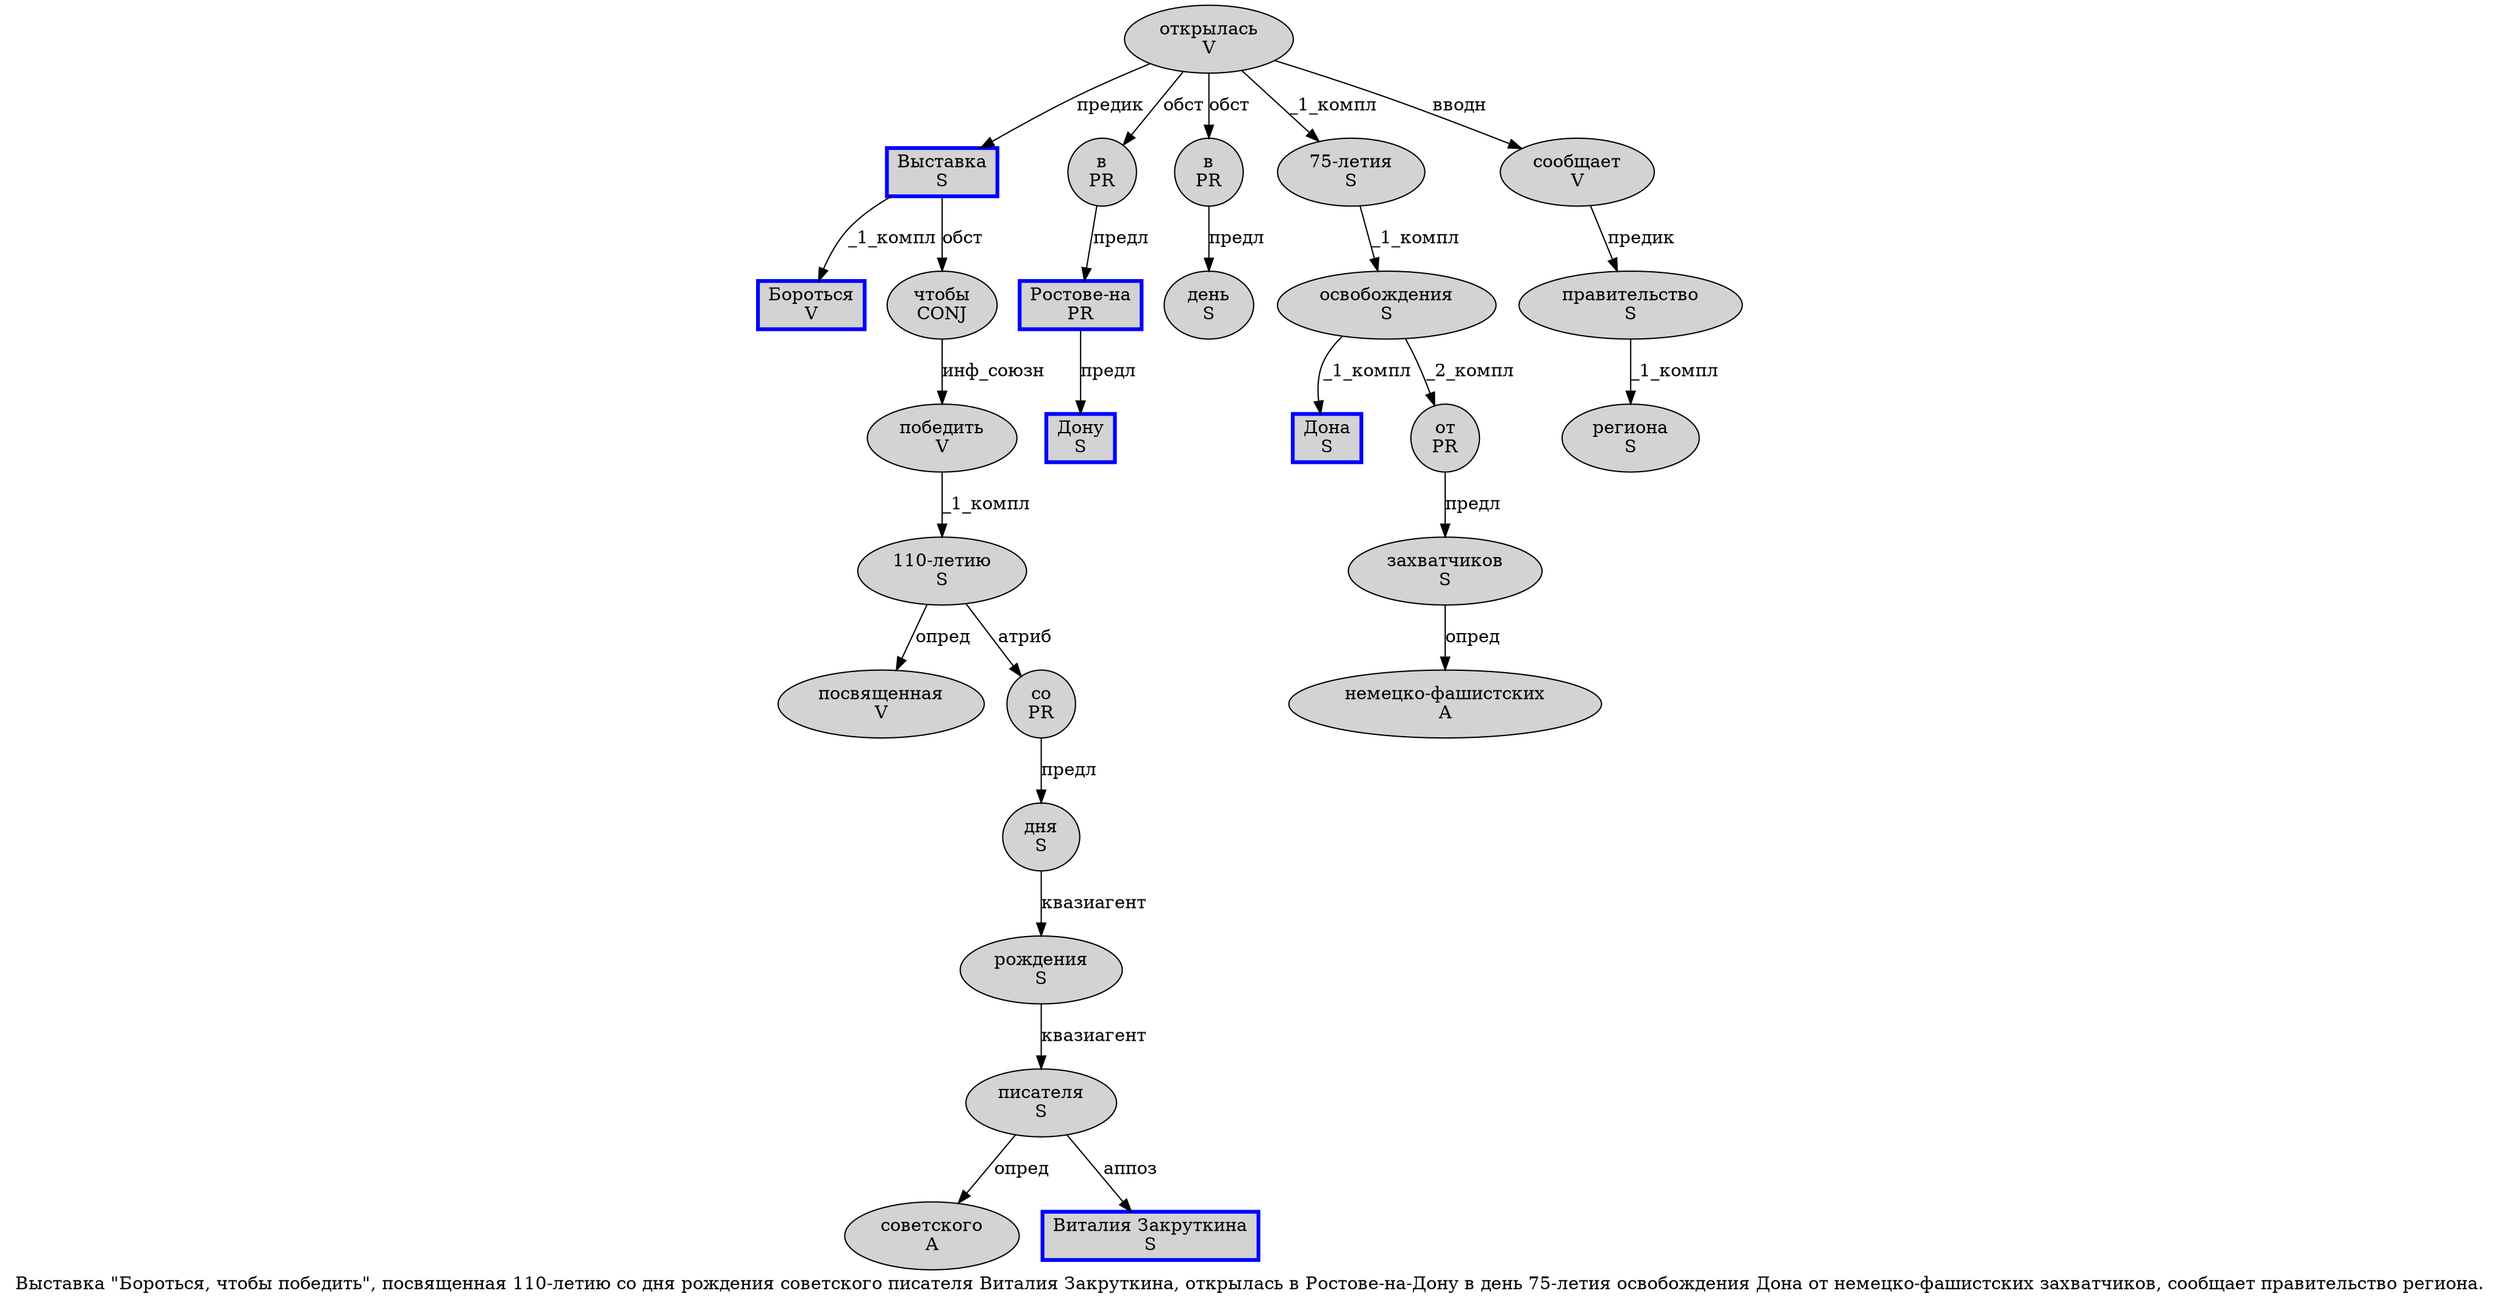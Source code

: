 digraph SENTENCE_1736 {
	graph [label="Выставка \"Бороться, чтобы победить\", посвященная 110-летию со дня рождения советского писателя Виталия Закруткина, открылась в Ростове-на-Дону в день 75-летия освобождения Дона от немецко-фашистских захватчиков, сообщает правительство региона."]
	node [style=filled]
		0 [label="Выставка
S" color=blue fillcolor=lightgray penwidth=3 shape=box]
		2 [label="Бороться
V" color=blue fillcolor=lightgray penwidth=3 shape=box]
		4 [label="чтобы
CONJ" color="" fillcolor=lightgray penwidth=1 shape=ellipse]
		5 [label="победить
V" color="" fillcolor=lightgray penwidth=1 shape=ellipse]
		8 [label="посвященная
V" color="" fillcolor=lightgray penwidth=1 shape=ellipse]
		9 [label="110-летию
S" color="" fillcolor=lightgray penwidth=1 shape=ellipse]
		10 [label="со
PR" color="" fillcolor=lightgray penwidth=1 shape=ellipse]
		11 [label="дня
S" color="" fillcolor=lightgray penwidth=1 shape=ellipse]
		12 [label="рождения
S" color="" fillcolor=lightgray penwidth=1 shape=ellipse]
		13 [label="советского
A" color="" fillcolor=lightgray penwidth=1 shape=ellipse]
		14 [label="писателя
S" color="" fillcolor=lightgray penwidth=1 shape=ellipse]
		15 [label="Виталия Закруткина
S" color=blue fillcolor=lightgray penwidth=3 shape=box]
		17 [label="открылась
V" color="" fillcolor=lightgray penwidth=1 shape=ellipse]
		18 [label="в
PR" color="" fillcolor=lightgray penwidth=1 shape=ellipse]
		19 [label="Ростове-на
PR" color=blue fillcolor=lightgray penwidth=3 shape=box]
		21 [label="Дону
S" color=blue fillcolor=lightgray penwidth=3 shape=box]
		22 [label="в
PR" color="" fillcolor=lightgray penwidth=1 shape=ellipse]
		23 [label="день
S" color="" fillcolor=lightgray penwidth=1 shape=ellipse]
		24 [label="75-летия
S" color="" fillcolor=lightgray penwidth=1 shape=ellipse]
		25 [label="освобождения
S" color="" fillcolor=lightgray penwidth=1 shape=ellipse]
		26 [label="Дона
S" color=blue fillcolor=lightgray penwidth=3 shape=box]
		27 [label="от
PR" color="" fillcolor=lightgray penwidth=1 shape=ellipse]
		28 [label="немецко-фашистских
A" color="" fillcolor=lightgray penwidth=1 shape=ellipse]
		29 [label="захватчиков
S" color="" fillcolor=lightgray penwidth=1 shape=ellipse]
		31 [label="сообщает
V" color="" fillcolor=lightgray penwidth=1 shape=ellipse]
		32 [label="правительство
S" color="" fillcolor=lightgray penwidth=1 shape=ellipse]
		33 [label="региона
S" color="" fillcolor=lightgray penwidth=1 shape=ellipse]
			29 -> 28 [label="опред"]
			18 -> 19 [label="предл"]
			14 -> 13 [label="опред"]
			14 -> 15 [label="аппоз"]
			24 -> 25 [label="_1_компл"]
			9 -> 8 [label="опред"]
			9 -> 10 [label="атриб"]
			27 -> 29 [label="предл"]
			10 -> 11 [label="предл"]
			0 -> 2 [label="_1_компл"]
			0 -> 4 [label="обст"]
			4 -> 5 [label="инф_союзн"]
			32 -> 33 [label="_1_компл"]
			25 -> 26 [label="_1_компл"]
			25 -> 27 [label="_2_компл"]
			5 -> 9 [label="_1_компл"]
			12 -> 14 [label="квазиагент"]
			19 -> 21 [label="предл"]
			22 -> 23 [label="предл"]
			17 -> 0 [label="предик"]
			17 -> 18 [label="обст"]
			17 -> 22 [label="обст"]
			17 -> 24 [label="_1_компл"]
			17 -> 31 [label="вводн"]
			11 -> 12 [label="квазиагент"]
			31 -> 32 [label="предик"]
}
